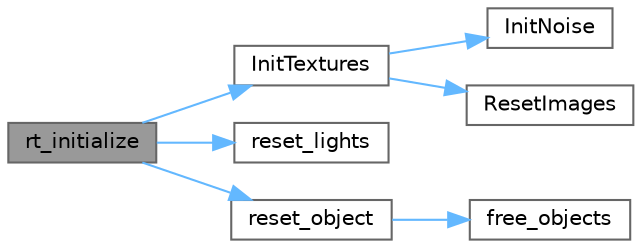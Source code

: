 digraph "rt_initialize"
{
 // LATEX_PDF_SIZE
  bgcolor="transparent";
  edge [fontname=Helvetica,fontsize=10,labelfontname=Helvetica,labelfontsize=10];
  node [fontname=Helvetica,fontsize=10,shape=box,height=0.2,width=0.4];
  rankdir="LR";
  Node1 [id="Node000001",label="rt_initialize",height=0.2,width=0.4,color="gray40", fillcolor="grey60", style="filled", fontcolor="black",tooltip=" "];
  Node1 -> Node2 [id="edge1_Node000001_Node000002",color="steelblue1",style="solid",tooltip=" "];
  Node2 [id="Node000002",label="InitTextures",height=0.2,width=0.4,color="grey40", fillcolor="white", style="filled",URL="$texture_8cpp.html#a5b98183570c34a40b965033447ac11b7",tooltip=" "];
  Node2 -> Node3 [id="edge2_Node000002_Node000003",color="steelblue1",style="solid",tooltip=" "];
  Node3 [id="Node000003",label="InitNoise",height=0.2,width=0.4,color="grey40", fillcolor="white", style="filled",URL="$texture_8cpp.html#a0ed9a4ec6837642d346846a27a91bc4a",tooltip=" "];
  Node2 -> Node4 [id="edge3_Node000002_Node000004",color="steelblue1",style="solid",tooltip=" "];
  Node4 [id="Node000004",label="ResetImages",height=0.2,width=0.4,color="grey40", fillcolor="white", style="filled",URL="$imap_8cpp.html#aae5710b26f0b82792882db05eb79e1d4",tooltip=" "];
  Node1 -> Node5 [id="edge4_Node000001_Node000005",color="steelblue1",style="solid",tooltip=" "];
  Node5 [id="Node000005",label="reset_lights",height=0.2,width=0.4,color="grey40", fillcolor="white", style="filled",URL="$shade_8cpp.html#ab904ac2f7d4dcf50ef013627d9c9801a",tooltip=" "];
  Node1 -> Node6 [id="edge5_Node000001_Node000006",color="steelblue1",style="solid",tooltip=" "];
  Node6 [id="Node000006",label="reset_object",height=0.2,width=0.4,color="grey40", fillcolor="white", style="filled",URL="$intersect_8cpp.html#aa12cd0a61aa89cbe28232e6f95b89167",tooltip=" "];
  Node6 -> Node7 [id="edge6_Node000006_Node000007",color="steelblue1",style="solid",tooltip=" "];
  Node7 [id="Node000007",label="free_objects",height=0.2,width=0.4,color="grey40", fillcolor="white", style="filled",URL="$intersect_8cpp.html#ae5b08299ffc869ca80d559459663a0c9",tooltip=" "];
}
